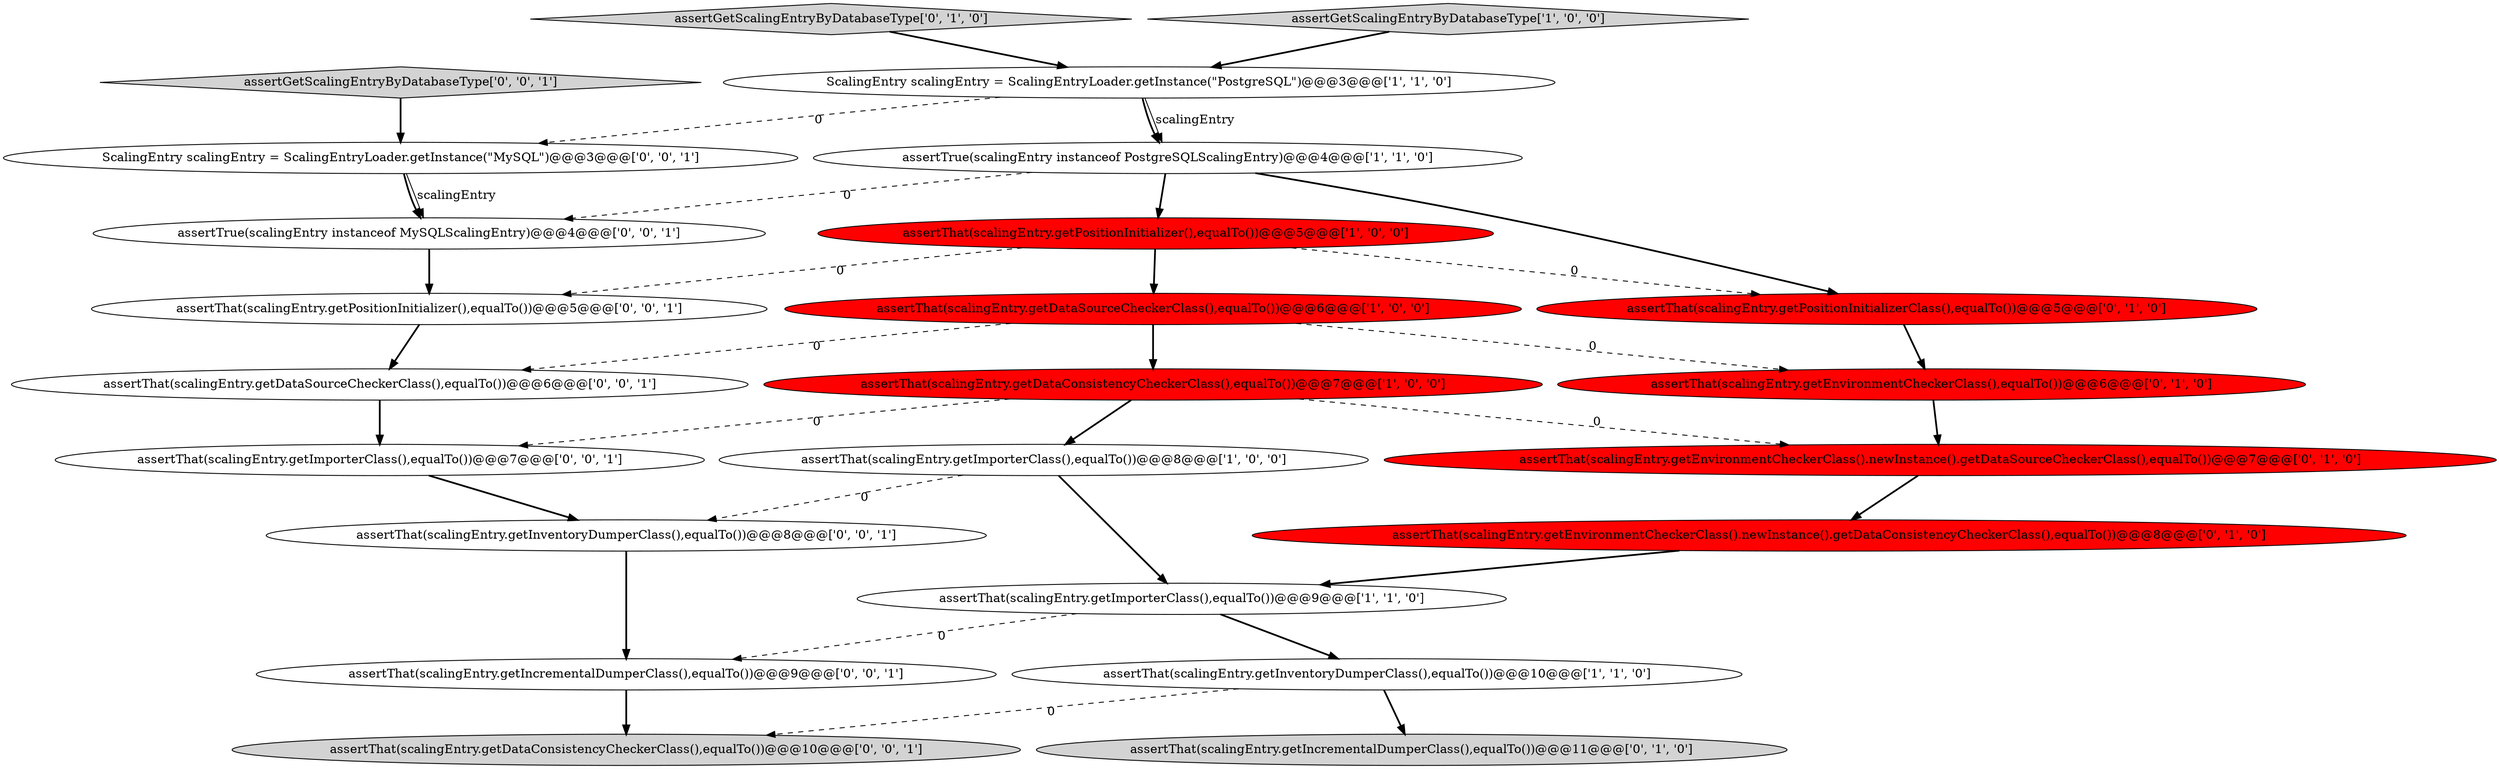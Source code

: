 digraph {
18 [style = filled, label = "assertThat(scalingEntry.getImporterClass(),equalTo())@@@7@@@['0', '0', '1']", fillcolor = white, shape = ellipse image = "AAA0AAABBB3BBB"];
9 [style = filled, label = "assertThat(scalingEntry.getEnvironmentCheckerClass().newInstance().getDataSourceCheckerClass(),equalTo())@@@7@@@['0', '1', '0']", fillcolor = red, shape = ellipse image = "AAA1AAABBB2BBB"];
4 [style = filled, label = "assertTrue(scalingEntry instanceof PostgreSQLScalingEntry)@@@4@@@['1', '1', '0']", fillcolor = white, shape = ellipse image = "AAA0AAABBB1BBB"];
23 [style = filled, label = "assertGetScalingEntryByDatabaseType['0', '0', '1']", fillcolor = lightgray, shape = diamond image = "AAA0AAABBB3BBB"];
16 [style = filled, label = "assertThat(scalingEntry.getDataConsistencyCheckerClass(),equalTo())@@@10@@@['0', '0', '1']", fillcolor = lightgray, shape = ellipse image = "AAA0AAABBB3BBB"];
10 [style = filled, label = "assertThat(scalingEntry.getEnvironmentCheckerClass(),equalTo())@@@6@@@['0', '1', '0']", fillcolor = red, shape = ellipse image = "AAA1AAABBB2BBB"];
14 [style = filled, label = "assertThat(scalingEntry.getPositionInitializerClass(),equalTo())@@@5@@@['0', '1', '0']", fillcolor = red, shape = ellipse image = "AAA1AAABBB2BBB"];
2 [style = filled, label = "assertThat(scalingEntry.getDataConsistencyCheckerClass(),equalTo())@@@7@@@['1', '0', '0']", fillcolor = red, shape = ellipse image = "AAA1AAABBB1BBB"];
7 [style = filled, label = "assertThat(scalingEntry.getImporterClass(),equalTo())@@@9@@@['1', '1', '0']", fillcolor = white, shape = ellipse image = "AAA0AAABBB1BBB"];
12 [style = filled, label = "assertThat(scalingEntry.getIncrementalDumperClass(),equalTo())@@@11@@@['0', '1', '0']", fillcolor = lightgray, shape = ellipse image = "AAA0AAABBB2BBB"];
11 [style = filled, label = "assertThat(scalingEntry.getEnvironmentCheckerClass().newInstance().getDataConsistencyCheckerClass(),equalTo())@@@8@@@['0', '1', '0']", fillcolor = red, shape = ellipse image = "AAA1AAABBB2BBB"];
15 [style = filled, label = "assertThat(scalingEntry.getDataSourceCheckerClass(),equalTo())@@@6@@@['0', '0', '1']", fillcolor = white, shape = ellipse image = "AAA0AAABBB3BBB"];
13 [style = filled, label = "assertGetScalingEntryByDatabaseType['0', '1', '0']", fillcolor = lightgray, shape = diamond image = "AAA0AAABBB2BBB"];
8 [style = filled, label = "assertThat(scalingEntry.getDataSourceCheckerClass(),equalTo())@@@6@@@['1', '0', '0']", fillcolor = red, shape = ellipse image = "AAA1AAABBB1BBB"];
20 [style = filled, label = "ScalingEntry scalingEntry = ScalingEntryLoader.getInstance(\"MySQL\")@@@3@@@['0', '0', '1']", fillcolor = white, shape = ellipse image = "AAA0AAABBB3BBB"];
22 [style = filled, label = "assertThat(scalingEntry.getInventoryDumperClass(),equalTo())@@@8@@@['0', '0', '1']", fillcolor = white, shape = ellipse image = "AAA0AAABBB3BBB"];
3 [style = filled, label = "assertThat(scalingEntry.getInventoryDumperClass(),equalTo())@@@10@@@['1', '1', '0']", fillcolor = white, shape = ellipse image = "AAA0AAABBB1BBB"];
17 [style = filled, label = "assertThat(scalingEntry.getPositionInitializer(),equalTo())@@@5@@@['0', '0', '1']", fillcolor = white, shape = ellipse image = "AAA0AAABBB3BBB"];
21 [style = filled, label = "assertTrue(scalingEntry instanceof MySQLScalingEntry)@@@4@@@['0', '0', '1']", fillcolor = white, shape = ellipse image = "AAA0AAABBB3BBB"];
19 [style = filled, label = "assertThat(scalingEntry.getIncrementalDumperClass(),equalTo())@@@9@@@['0', '0', '1']", fillcolor = white, shape = ellipse image = "AAA0AAABBB3BBB"];
5 [style = filled, label = "ScalingEntry scalingEntry = ScalingEntryLoader.getInstance(\"PostgreSQL\")@@@3@@@['1', '1', '0']", fillcolor = white, shape = ellipse image = "AAA0AAABBB1BBB"];
1 [style = filled, label = "assertThat(scalingEntry.getImporterClass(),equalTo())@@@8@@@['1', '0', '0']", fillcolor = white, shape = ellipse image = "AAA0AAABBB1BBB"];
0 [style = filled, label = "assertGetScalingEntryByDatabaseType['1', '0', '0']", fillcolor = lightgray, shape = diamond image = "AAA0AAABBB1BBB"];
6 [style = filled, label = "assertThat(scalingEntry.getPositionInitializer(),equalTo())@@@5@@@['1', '0', '0']", fillcolor = red, shape = ellipse image = "AAA1AAABBB1BBB"];
20->21 [style = solid, label="scalingEntry"];
4->14 [style = bold, label=""];
23->20 [style = bold, label=""];
8->10 [style = dashed, label="0"];
9->11 [style = bold, label=""];
22->19 [style = bold, label=""];
4->6 [style = bold, label=""];
2->1 [style = bold, label=""];
8->15 [style = dashed, label="0"];
14->10 [style = bold, label=""];
6->17 [style = dashed, label="0"];
3->12 [style = bold, label=""];
6->14 [style = dashed, label="0"];
4->21 [style = dashed, label="0"];
1->7 [style = bold, label=""];
15->18 [style = bold, label=""];
7->3 [style = bold, label=""];
1->22 [style = dashed, label="0"];
5->20 [style = dashed, label="0"];
19->16 [style = bold, label=""];
20->21 [style = bold, label=""];
18->22 [style = bold, label=""];
8->2 [style = bold, label=""];
7->19 [style = dashed, label="0"];
2->9 [style = dashed, label="0"];
5->4 [style = bold, label=""];
6->8 [style = bold, label=""];
17->15 [style = bold, label=""];
5->4 [style = solid, label="scalingEntry"];
13->5 [style = bold, label=""];
2->18 [style = dashed, label="0"];
10->9 [style = bold, label=""];
21->17 [style = bold, label=""];
11->7 [style = bold, label=""];
3->16 [style = dashed, label="0"];
0->5 [style = bold, label=""];
}
